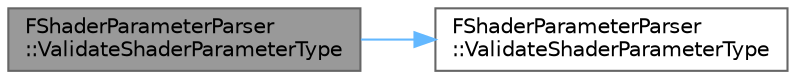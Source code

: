 digraph "FShaderParameterParser::ValidateShaderParameterType"
{
 // INTERACTIVE_SVG=YES
 // LATEX_PDF_SIZE
  bgcolor="transparent";
  edge [fontname=Helvetica,fontsize=10,labelfontname=Helvetica,labelfontsize=10];
  node [fontname=Helvetica,fontsize=10,shape=box,height=0.2,width=0.4];
  rankdir="LR";
  Node1 [id="Node000001",label="FShaderParameterParser\l::ValidateShaderParameterType",height=0.2,width=0.4,color="gray40", fillcolor="grey60", style="filled", fontcolor="black",tooltip=" "];
  Node1 -> Node2 [id="edge1_Node000001_Node000002",color="steelblue1",style="solid",tooltip=" "];
  Node2 [id="Node000002",label="FShaderParameterParser\l::ValidateShaderParameterType",height=0.2,width=0.4,color="grey40", fillcolor="white", style="filled",URL="$d5/d50/classFShaderParameterParser.html#ac60b1fe9a6fd57e215a5fb679ac9c320",tooltip="Validates the shader parameter in code is compatible with the shader parameter structure."];
}
